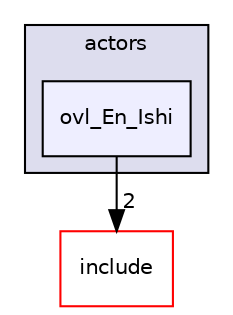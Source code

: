 digraph "src/overlays/actors/ovl_En_Ishi" {
  compound=true
  node [ fontsize="10", fontname="Helvetica"];
  edge [ labelfontsize="10", labelfontname="Helvetica"];
  subgraph clusterdir_e93473484be31ce7bcb356bd643a22f8 {
    graph [ bgcolor="#ddddee", pencolor="black", label="actors" fontname="Helvetica", fontsize="10", URL="dir_e93473484be31ce7bcb356bd643a22f8.html"]
  dir_092854283f9d56e5412ddd191a4d36d8 [shape=box, label="ovl_En_Ishi", style="filled", fillcolor="#eeeeff", pencolor="black", URL="dir_092854283f9d56e5412ddd191a4d36d8.html"];
  }
  dir_d44c64559bbebec7f509842c48db8b23 [shape=box label="include" fillcolor="white" style="filled" color="red" URL="dir_d44c64559bbebec7f509842c48db8b23.html"];
  dir_092854283f9d56e5412ddd191a4d36d8->dir_d44c64559bbebec7f509842c48db8b23 [headlabel="2", labeldistance=1.5 headhref="dir_000282_000000.html"];
}

